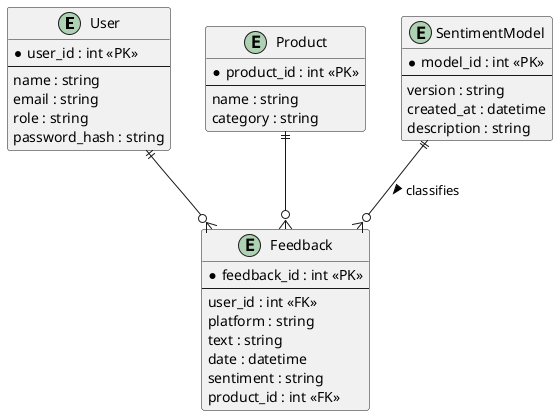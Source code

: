 @startuml
entity User {
  * user_id : int <<PK>>
  --
  name : string
  email : string
  role : string
  password_hash : string
}

entity Feedback {
  * feedback_id : int <<PK>>
  --
  user_id : int <<FK>>
  platform : string
  text : string
  date : datetime
  sentiment : string
  product_id : int <<FK>>
}

entity Product {
  * product_id : int <<PK>>
  --
  name : string
  category : string
}

entity SentimentModel {
  * model_id : int <<PK>>
  --
  version : string
  created_at : datetime
  description : string
}

User ||--o{ Feedback
Product ||--o{ Feedback
SentimentModel ||--o{ Feedback : classifies >
@enduml